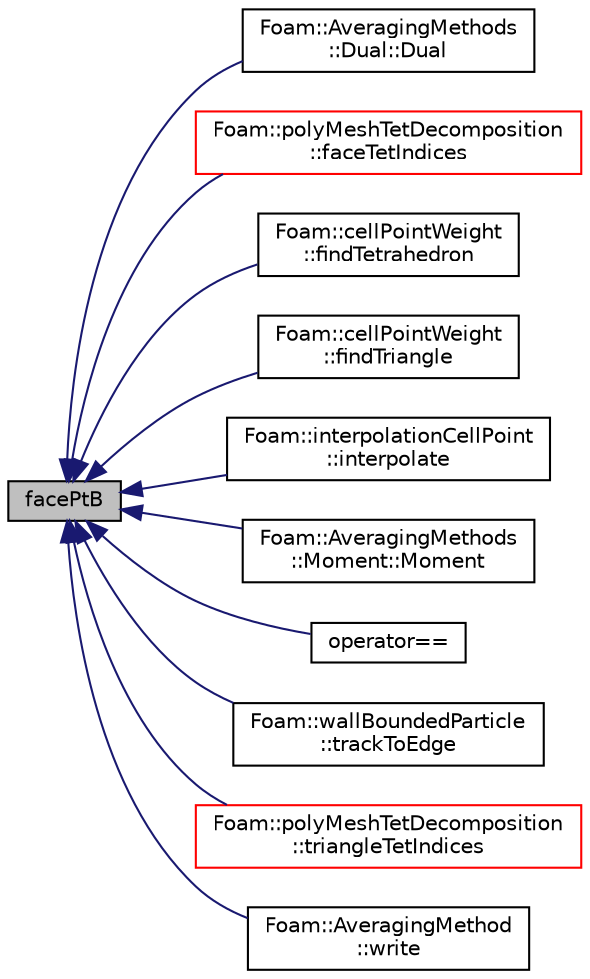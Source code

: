 digraph "facePtB"
{
  bgcolor="transparent";
  edge [fontname="Helvetica",fontsize="10",labelfontname="Helvetica",labelfontsize="10"];
  node [fontname="Helvetica",fontsize="10",shape=record];
  rankdir="LR";
  Node1 [label="facePtB",height=0.2,width=0.4,color="black", fillcolor="grey75", style="filled", fontcolor="black"];
  Node1 -> Node2 [dir="back",color="midnightblue",fontsize="10",style="solid",fontname="Helvetica"];
  Node2 [label="Foam::AveragingMethods\l::Dual::Dual",height=0.2,width=0.4,color="black",URL="$a00587.html#a4e90e259d050ad479f6e3c6763a1cdf6",tooltip="Constructors. "];
  Node1 -> Node3 [dir="back",color="midnightblue",fontsize="10",style="solid",fontname="Helvetica"];
  Node3 [label="Foam::polyMeshTetDecomposition\l::faceTetIndices",height=0.2,width=0.4,color="red",URL="$a01922.html#ac928a304995a9b54928d97ec634a6270",tooltip="Return the tet decomposition of the given face, with. "];
  Node1 -> Node4 [dir="back",color="midnightblue",fontsize="10",style="solid",fontname="Helvetica"];
  Node4 [label="Foam::cellPointWeight\l::findTetrahedron",height=0.2,width=0.4,color="black",URL="$a00224.html#aecec3ccb37ced505c339363e0803800a"];
  Node1 -> Node5 [dir="back",color="midnightblue",fontsize="10",style="solid",fontname="Helvetica"];
  Node5 [label="Foam::cellPointWeight\l::findTriangle",height=0.2,width=0.4,color="black",URL="$a00224.html#a58a370be784ce48f88d340ab2ab15ac8"];
  Node1 -> Node6 [dir="back",color="midnightblue",fontsize="10",style="solid",fontname="Helvetica"];
  Node6 [label="Foam::interpolationCellPoint\l::interpolate",height=0.2,width=0.4,color="black",URL="$a01155.html#a4a56ec9409ef523b3d284d4a8b1866c4",tooltip="Interpolate field to the given point in the tetrahedron. "];
  Node1 -> Node7 [dir="back",color="midnightblue",fontsize="10",style="solid",fontname="Helvetica"];
  Node7 [label="Foam::AveragingMethods\l::Moment::Moment",height=0.2,width=0.4,color="black",URL="$a01522.html#a9aaf777932fca7644bb6f00f3a2b8749",tooltip="Constructors. "];
  Node1 -> Node8 [dir="back",color="midnightblue",fontsize="10",style="solid",fontname="Helvetica"];
  Node8 [label="operator==",height=0.2,width=0.4,color="black",URL="$a02567.html#a91398a8ab19eda368bedb1e84b7a9ac3"];
  Node1 -> Node9 [dir="back",color="midnightblue",fontsize="10",style="solid",fontname="Helvetica"];
  Node9 [label="Foam::wallBoundedParticle\l::trackToEdge",height=0.2,width=0.4,color="black",URL="$a02824.html#aff365968e28acf42244334b7c926dee6",tooltip="Track particle to a given position and returns 1.0 if the. "];
  Node1 -> Node10 [dir="back",color="midnightblue",fontsize="10",style="solid",fontname="Helvetica"];
  Node10 [label="Foam::polyMeshTetDecomposition\l::triangleTetIndices",height=0.2,width=0.4,color="red",URL="$a01922.html#a58706d0e14fb9b9a20f1d19ef6671605",tooltip="Return the tet decomposition of the given triangle of the given face. "];
  Node1 -> Node11 [dir="back",color="midnightblue",fontsize="10",style="solid",fontname="Helvetica"];
  Node11 [label="Foam::AveragingMethod\l::write",height=0.2,width=0.4,color="black",URL="$a00090.html#a6e5faa425b059eeb55cd904755791076",tooltip="Write using setting from DB. "];
}
